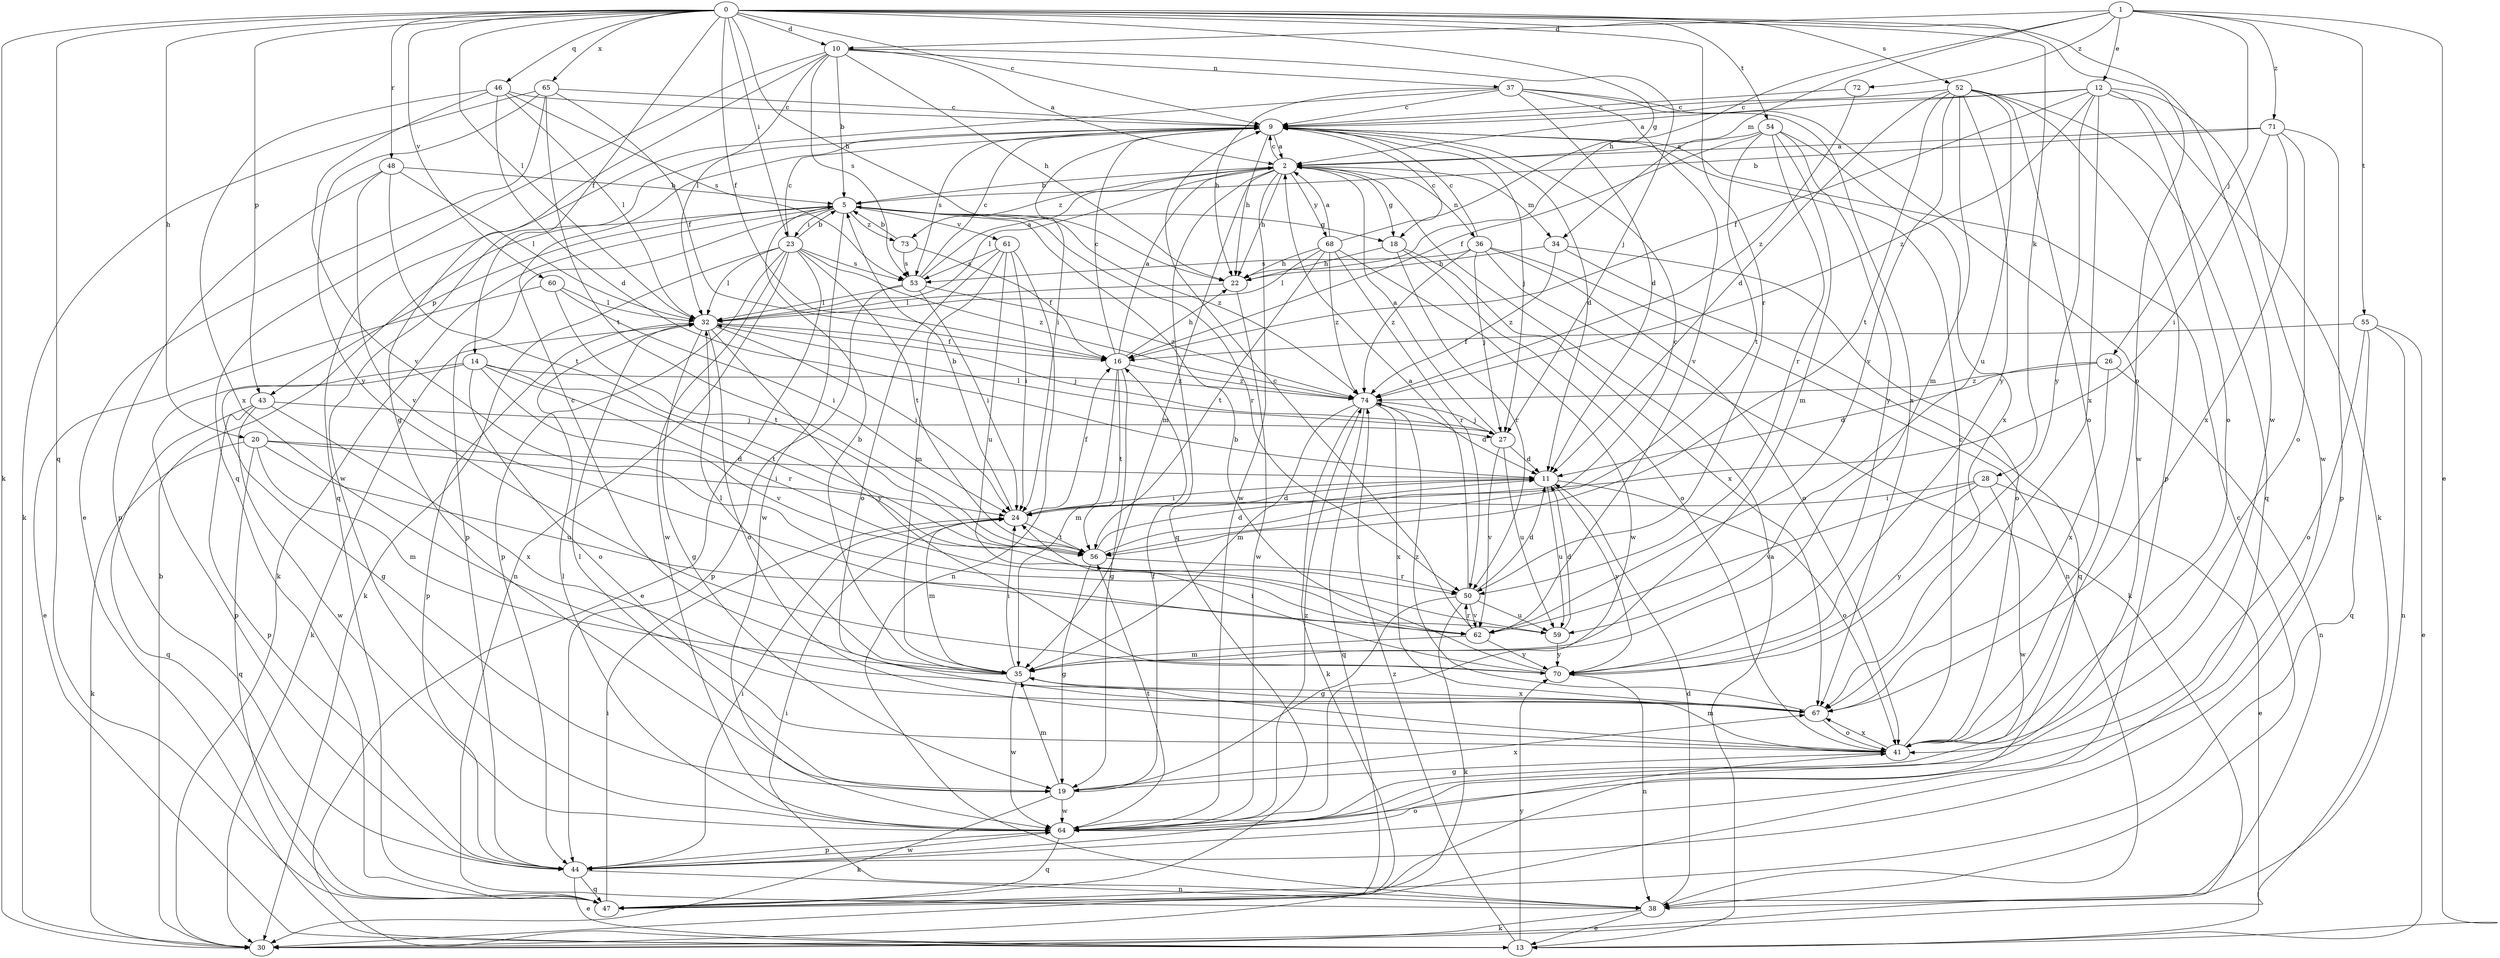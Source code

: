 strict digraph  {
0;
1;
2;
5;
9;
10;
11;
12;
13;
14;
16;
18;
19;
20;
22;
23;
24;
26;
27;
28;
30;
32;
34;
35;
36;
37;
38;
41;
43;
44;
46;
47;
48;
50;
52;
53;
54;
55;
56;
59;
60;
61;
62;
64;
65;
67;
68;
70;
71;
72;
73;
74;
0 -> 9  [label=c];
0 -> 10  [label=d];
0 -> 14  [label=f];
0 -> 16  [label=f];
0 -> 18  [label=g];
0 -> 20  [label=h];
0 -> 22  [label=h];
0 -> 23  [label=i];
0 -> 28  [label=k];
0 -> 30  [label=k];
0 -> 32  [label=l];
0 -> 41  [label=o];
0 -> 43  [label=p];
0 -> 46  [label=q];
0 -> 47  [label=q];
0 -> 48  [label=r];
0 -> 50  [label=r];
0 -> 52  [label=s];
0 -> 54  [label=t];
0 -> 60  [label=v];
0 -> 64  [label=w];
0 -> 65  [label=x];
1 -> 10  [label=d];
1 -> 12  [label=e];
1 -> 13  [label=e];
1 -> 22  [label=h];
1 -> 26  [label=j];
1 -> 34  [label=m];
1 -> 55  [label=t];
1 -> 71  [label=z];
1 -> 72  [label=z];
2 -> 5  [label=b];
2 -> 9  [label=c];
2 -> 18  [label=g];
2 -> 22  [label=h];
2 -> 32  [label=l];
2 -> 34  [label=m];
2 -> 35  [label=m];
2 -> 36  [label=n];
2 -> 47  [label=q];
2 -> 64  [label=w];
2 -> 68  [label=y];
2 -> 73  [label=z];
5 -> 18  [label=g];
5 -> 23  [label=i];
5 -> 30  [label=k];
5 -> 43  [label=p];
5 -> 44  [label=p];
5 -> 50  [label=r];
5 -> 61  [label=v];
5 -> 64  [label=w];
5 -> 73  [label=z];
5 -> 74  [label=z];
9 -> 2  [label=a];
9 -> 11  [label=d];
9 -> 22  [label=h];
9 -> 24  [label=i];
9 -> 27  [label=j];
9 -> 53  [label=s];
9 -> 64  [label=w];
10 -> 2  [label=a];
10 -> 5  [label=b];
10 -> 19  [label=g];
10 -> 22  [label=h];
10 -> 27  [label=j];
10 -> 32  [label=l];
10 -> 37  [label=n];
10 -> 47  [label=q];
10 -> 53  [label=s];
11 -> 24  [label=i];
11 -> 41  [label=o];
11 -> 59  [label=u];
11 -> 70  [label=y];
12 -> 2  [label=a];
12 -> 9  [label=c];
12 -> 16  [label=f];
12 -> 30  [label=k];
12 -> 41  [label=o];
12 -> 64  [label=w];
12 -> 67  [label=x];
12 -> 70  [label=y];
12 -> 74  [label=z];
13 -> 2  [label=a];
13 -> 70  [label=y];
13 -> 74  [label=z];
14 -> 19  [label=g];
14 -> 41  [label=o];
14 -> 44  [label=p];
14 -> 50  [label=r];
14 -> 56  [label=t];
14 -> 62  [label=v];
14 -> 74  [label=z];
16 -> 2  [label=a];
16 -> 9  [label=c];
16 -> 19  [label=g];
16 -> 22  [label=h];
16 -> 35  [label=m];
16 -> 56  [label=t];
16 -> 74  [label=z];
18 -> 22  [label=h];
18 -> 41  [label=o];
18 -> 50  [label=r];
18 -> 67  [label=x];
19 -> 16  [label=f];
19 -> 30  [label=k];
19 -> 32  [label=l];
19 -> 35  [label=m];
19 -> 64  [label=w];
19 -> 67  [label=x];
20 -> 11  [label=d];
20 -> 24  [label=i];
20 -> 30  [label=k];
20 -> 35  [label=m];
20 -> 47  [label=q];
20 -> 59  [label=u];
22 -> 32  [label=l];
22 -> 64  [label=w];
23 -> 5  [label=b];
23 -> 9  [label=c];
23 -> 13  [label=e];
23 -> 30  [label=k];
23 -> 32  [label=l];
23 -> 38  [label=n];
23 -> 44  [label=p];
23 -> 53  [label=s];
23 -> 56  [label=t];
23 -> 64  [label=w];
23 -> 74  [label=z];
24 -> 5  [label=b];
24 -> 11  [label=d];
24 -> 16  [label=f];
24 -> 35  [label=m];
24 -> 56  [label=t];
26 -> 11  [label=d];
26 -> 38  [label=n];
26 -> 67  [label=x];
26 -> 74  [label=z];
27 -> 2  [label=a];
27 -> 11  [label=d];
27 -> 32  [label=l];
27 -> 59  [label=u];
27 -> 62  [label=v];
28 -> 13  [label=e];
28 -> 24  [label=i];
28 -> 62  [label=v];
28 -> 64  [label=w];
28 -> 70  [label=y];
30 -> 5  [label=b];
32 -> 16  [label=f];
32 -> 19  [label=g];
32 -> 24  [label=i];
32 -> 27  [label=j];
32 -> 30  [label=k];
32 -> 41  [label=o];
32 -> 44  [label=p];
32 -> 70  [label=y];
34 -> 22  [label=h];
34 -> 41  [label=o];
34 -> 47  [label=q];
34 -> 74  [label=z];
35 -> 5  [label=b];
35 -> 9  [label=c];
35 -> 24  [label=i];
35 -> 32  [label=l];
35 -> 64  [label=w];
35 -> 67  [label=x];
36 -> 9  [label=c];
36 -> 27  [label=j];
36 -> 30  [label=k];
36 -> 38  [label=n];
36 -> 41  [label=o];
36 -> 53  [label=s];
36 -> 74  [label=z];
37 -> 9  [label=c];
37 -> 11  [label=d];
37 -> 22  [label=h];
37 -> 47  [label=q];
37 -> 62  [label=v];
37 -> 64  [label=w];
37 -> 67  [label=x];
38 -> 9  [label=c];
38 -> 11  [label=d];
38 -> 13  [label=e];
38 -> 24  [label=i];
38 -> 30  [label=k];
41 -> 9  [label=c];
41 -> 19  [label=g];
41 -> 35  [label=m];
41 -> 67  [label=x];
43 -> 27  [label=j];
43 -> 44  [label=p];
43 -> 47  [label=q];
43 -> 64  [label=w];
43 -> 67  [label=x];
44 -> 13  [label=e];
44 -> 24  [label=i];
44 -> 38  [label=n];
44 -> 41  [label=o];
44 -> 47  [label=q];
44 -> 64  [label=w];
46 -> 9  [label=c];
46 -> 11  [label=d];
46 -> 32  [label=l];
46 -> 53  [label=s];
46 -> 62  [label=v];
46 -> 67  [label=x];
47 -> 24  [label=i];
48 -> 5  [label=b];
48 -> 32  [label=l];
48 -> 44  [label=p];
48 -> 56  [label=t];
48 -> 62  [label=v];
50 -> 2  [label=a];
50 -> 11  [label=d];
50 -> 19  [label=g];
50 -> 30  [label=k];
50 -> 59  [label=u];
50 -> 62  [label=v];
52 -> 9  [label=c];
52 -> 11  [label=d];
52 -> 35  [label=m];
52 -> 41  [label=o];
52 -> 44  [label=p];
52 -> 47  [label=q];
52 -> 56  [label=t];
52 -> 59  [label=u];
52 -> 62  [label=v];
52 -> 70  [label=y];
53 -> 2  [label=a];
53 -> 9  [label=c];
53 -> 24  [label=i];
53 -> 32  [label=l];
53 -> 44  [label=p];
53 -> 74  [label=z];
54 -> 2  [label=a];
54 -> 16  [label=f];
54 -> 35  [label=m];
54 -> 50  [label=r];
54 -> 56  [label=t];
54 -> 67  [label=x];
54 -> 70  [label=y];
55 -> 13  [label=e];
55 -> 16  [label=f];
55 -> 38  [label=n];
55 -> 41  [label=o];
55 -> 47  [label=q];
56 -> 9  [label=c];
56 -> 11  [label=d];
56 -> 19  [label=g];
56 -> 50  [label=r];
59 -> 11  [label=d];
59 -> 70  [label=y];
60 -> 13  [label=e];
60 -> 24  [label=i];
60 -> 32  [label=l];
60 -> 56  [label=t];
61 -> 24  [label=i];
61 -> 35  [label=m];
61 -> 38  [label=n];
61 -> 41  [label=o];
61 -> 53  [label=s];
61 -> 59  [label=u];
62 -> 9  [label=c];
62 -> 35  [label=m];
62 -> 50  [label=r];
62 -> 70  [label=y];
64 -> 32  [label=l];
64 -> 44  [label=p];
64 -> 47  [label=q];
64 -> 56  [label=t];
64 -> 74  [label=z];
65 -> 9  [label=c];
65 -> 13  [label=e];
65 -> 16  [label=f];
65 -> 30  [label=k];
65 -> 56  [label=t];
65 -> 70  [label=y];
67 -> 41  [label=o];
67 -> 74  [label=z];
68 -> 2  [label=a];
68 -> 9  [label=c];
68 -> 22  [label=h];
68 -> 32  [label=l];
68 -> 50  [label=r];
68 -> 56  [label=t];
68 -> 64  [label=w];
68 -> 74  [label=z];
70 -> 5  [label=b];
70 -> 24  [label=i];
70 -> 38  [label=n];
71 -> 2  [label=a];
71 -> 5  [label=b];
71 -> 24  [label=i];
71 -> 41  [label=o];
71 -> 44  [label=p];
71 -> 67  [label=x];
72 -> 9  [label=c];
72 -> 74  [label=z];
73 -> 5  [label=b];
73 -> 16  [label=f];
73 -> 53  [label=s];
74 -> 11  [label=d];
74 -> 27  [label=j];
74 -> 30  [label=k];
74 -> 35  [label=m];
74 -> 47  [label=q];
74 -> 67  [label=x];
}
